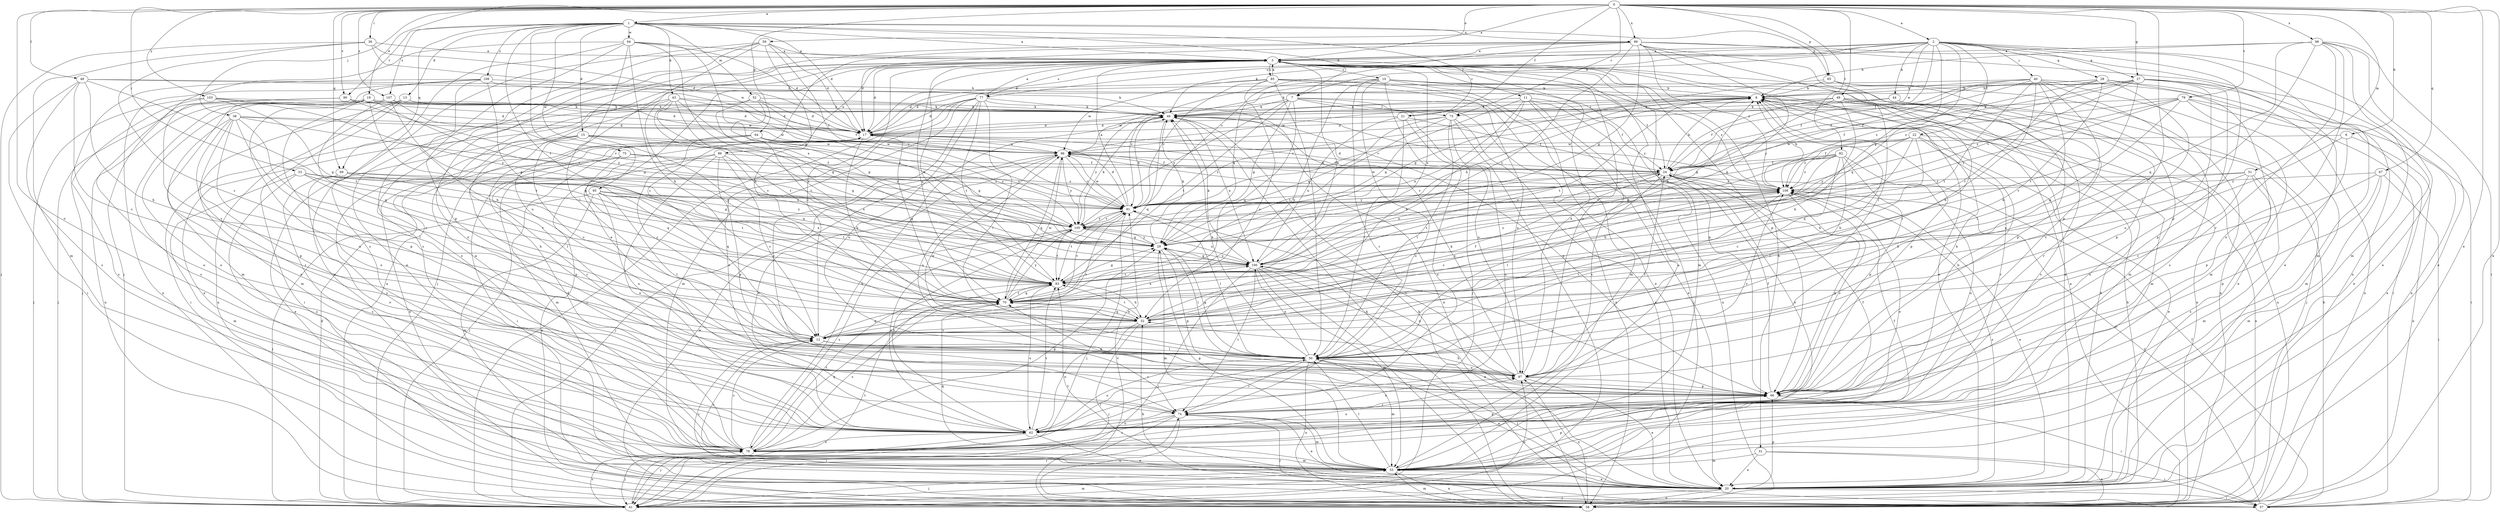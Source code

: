 strict digraph  {
0;
1;
2;
3;
6;
7;
8;
10;
11;
12;
13;
15;
17;
19;
20;
21;
22;
24;
27;
28;
29;
31;
32;
33;
36;
37;
38;
40;
41;
43;
44;
46;
48;
49;
50;
51;
52;
53;
58;
59;
62;
64;
65;
66;
67;
69;
70;
73;
74;
75;
77;
78;
79;
82;
83;
85;
86;
87;
90;
91;
94;
95;
96;
98;
99;
100;
103;
105;
107;
108;
109;
0 -> 1  [label=a];
0 -> 2  [label=a];
0 -> 3  [label=a];
0 -> 6  [label=b];
0 -> 19  [label=e];
0 -> 20  [label=e];
0 -> 21  [label=f];
0 -> 27  [label=g];
0 -> 33  [label=i];
0 -> 36  [label=i];
0 -> 38  [label=j];
0 -> 48  [label=l];
0 -> 49  [label=l];
0 -> 50  [label=l];
0 -> 51  [label=m];
0 -> 58  [label=n];
0 -> 59  [label=o];
0 -> 62  [label=o];
0 -> 64  [label=p];
0 -> 65  [label=p];
0 -> 67  [label=q];
0 -> 69  [label=q];
0 -> 73  [label=r];
0 -> 79  [label=t];
0 -> 82  [label=t];
0 -> 90  [label=v];
0 -> 98  [label=x];
0 -> 99  [label=x];
0 -> 103  [label=y];
0 -> 107  [label=z];
1 -> 3  [label=a];
1 -> 7  [label=b];
1 -> 13  [label=d];
1 -> 15  [label=d];
1 -> 17  [label=d];
1 -> 21  [label=f];
1 -> 43  [label=k];
1 -> 52  [label=m];
1 -> 65  [label=p];
1 -> 69  [label=q];
1 -> 75  [label=s];
1 -> 83  [label=t];
1 -> 90  [label=v];
1 -> 94  [label=w];
1 -> 95  [label=w];
1 -> 99  [label=x];
1 -> 107  [label=z];
1 -> 108  [label=z];
2 -> 3  [label=a];
2 -> 7  [label=b];
2 -> 17  [label=d];
2 -> 20  [label=e];
2 -> 22  [label=f];
2 -> 24  [label=f];
2 -> 27  [label=g];
2 -> 28  [label=g];
2 -> 29  [label=g];
2 -> 40  [label=j];
2 -> 44  [label=k];
2 -> 46  [label=k];
2 -> 53  [label=m];
2 -> 66  [label=p];
2 -> 70  [label=q];
2 -> 77  [label=s];
2 -> 96  [label=w];
3 -> 10  [label=c];
3 -> 11  [label=c];
3 -> 12  [label=c];
3 -> 17  [label=d];
3 -> 20  [label=e];
3 -> 31  [label=h];
3 -> 41  [label=j];
3 -> 53  [label=m];
3 -> 66  [label=p];
3 -> 70  [label=q];
3 -> 77  [label=s];
3 -> 78  [label=s];
3 -> 85  [label=u];
3 -> 86  [label=u];
3 -> 87  [label=u];
3 -> 100  [label=x];
6 -> 12  [label=c];
6 -> 58  [label=n];
6 -> 66  [label=p];
6 -> 96  [label=w];
7 -> 20  [label=e];
7 -> 29  [label=g];
7 -> 46  [label=k];
7 -> 58  [label=n];
7 -> 70  [label=q];
7 -> 73  [label=r];
7 -> 83  [label=t];
7 -> 87  [label=u];
7 -> 96  [label=w];
7 -> 105  [label=y];
8 -> 46  [label=k];
8 -> 58  [label=n];
8 -> 66  [label=p];
8 -> 73  [label=r];
8 -> 83  [label=t];
8 -> 91  [label=v];
10 -> 8  [label=b];
10 -> 20  [label=e];
10 -> 24  [label=f];
10 -> 29  [label=g];
10 -> 32  [label=h];
10 -> 41  [label=j];
10 -> 62  [label=o];
10 -> 66  [label=p];
10 -> 74  [label=r];
10 -> 91  [label=v];
10 -> 109  [label=z];
11 -> 24  [label=f];
11 -> 29  [label=g];
11 -> 32  [label=h];
11 -> 41  [label=j];
11 -> 46  [label=k];
11 -> 58  [label=n];
11 -> 78  [label=s];
11 -> 100  [label=x];
12 -> 50  [label=l];
12 -> 70  [label=q];
12 -> 74  [label=r];
12 -> 91  [label=v];
13 -> 37  [label=i];
13 -> 46  [label=k];
13 -> 53  [label=m];
13 -> 58  [label=n];
13 -> 96  [label=w];
15 -> 12  [label=c];
15 -> 20  [label=e];
15 -> 29  [label=g];
15 -> 50  [label=l];
15 -> 70  [label=q];
15 -> 78  [label=s];
15 -> 96  [label=w];
15 -> 105  [label=y];
17 -> 8  [label=b];
17 -> 32  [label=h];
17 -> 37  [label=i];
17 -> 53  [label=m];
17 -> 70  [label=q];
17 -> 96  [label=w];
19 -> 17  [label=d];
19 -> 29  [label=g];
19 -> 41  [label=j];
19 -> 46  [label=k];
19 -> 58  [label=n];
19 -> 62  [label=o];
19 -> 66  [label=p];
19 -> 78  [label=s];
19 -> 83  [label=t];
20 -> 3  [label=a];
20 -> 8  [label=b];
20 -> 12  [label=c];
20 -> 37  [label=i];
20 -> 41  [label=j];
20 -> 50  [label=l];
20 -> 58  [label=n];
20 -> 66  [label=p];
20 -> 83  [label=t];
20 -> 109  [label=z];
21 -> 17  [label=d];
21 -> 24  [label=f];
21 -> 50  [label=l];
21 -> 62  [label=o];
21 -> 100  [label=x];
22 -> 20  [label=e];
22 -> 24  [label=f];
22 -> 32  [label=h];
22 -> 58  [label=n];
22 -> 70  [label=q];
22 -> 74  [label=r];
22 -> 96  [label=w];
22 -> 105  [label=y];
22 -> 109  [label=z];
24 -> 8  [label=b];
24 -> 17  [label=d];
24 -> 50  [label=l];
24 -> 62  [label=o];
24 -> 83  [label=t];
24 -> 91  [label=v];
24 -> 96  [label=w];
24 -> 100  [label=x];
24 -> 105  [label=y];
24 -> 109  [label=z];
27 -> 8  [label=b];
27 -> 20  [label=e];
27 -> 24  [label=f];
27 -> 46  [label=k];
27 -> 58  [label=n];
27 -> 66  [label=p];
27 -> 83  [label=t];
27 -> 87  [label=u];
27 -> 91  [label=v];
27 -> 109  [label=z];
28 -> 8  [label=b];
28 -> 24  [label=f];
28 -> 32  [label=h];
28 -> 53  [label=m];
28 -> 58  [label=n];
28 -> 66  [label=p];
28 -> 83  [label=t];
28 -> 109  [label=z];
29 -> 8  [label=b];
29 -> 46  [label=k];
29 -> 50  [label=l];
29 -> 53  [label=m];
29 -> 66  [label=p];
29 -> 100  [label=x];
29 -> 105  [label=y];
31 -> 20  [label=e];
31 -> 37  [label=i];
31 -> 53  [label=m];
31 -> 58  [label=n];
32 -> 12  [label=c];
32 -> 24  [label=f];
32 -> 41  [label=j];
32 -> 62  [label=o];
32 -> 70  [label=q];
32 -> 83  [label=t];
32 -> 109  [label=z];
33 -> 32  [label=h];
33 -> 53  [label=m];
33 -> 78  [label=s];
33 -> 83  [label=t];
33 -> 91  [label=v];
33 -> 105  [label=y];
33 -> 109  [label=z];
36 -> 3  [label=a];
36 -> 12  [label=c];
36 -> 17  [label=d];
36 -> 41  [label=j];
36 -> 53  [label=m];
36 -> 96  [label=w];
37 -> 8  [label=b];
37 -> 24  [label=f];
37 -> 32  [label=h];
37 -> 46  [label=k];
37 -> 74  [label=r];
37 -> 96  [label=w];
37 -> 109  [label=z];
38 -> 12  [label=c];
38 -> 17  [label=d];
38 -> 50  [label=l];
38 -> 62  [label=o];
38 -> 66  [label=p];
38 -> 74  [label=r];
38 -> 87  [label=u];
38 -> 91  [label=v];
38 -> 96  [label=w];
40 -> 8  [label=b];
40 -> 17  [label=d];
40 -> 20  [label=e];
40 -> 24  [label=f];
40 -> 32  [label=h];
40 -> 37  [label=i];
40 -> 50  [label=l];
40 -> 78  [label=s];
40 -> 83  [label=t];
40 -> 87  [label=u];
40 -> 105  [label=y];
41 -> 3  [label=a];
41 -> 8  [label=b];
41 -> 17  [label=d];
41 -> 53  [label=m];
41 -> 74  [label=r];
41 -> 78  [label=s];
41 -> 83  [label=t];
41 -> 87  [label=u];
43 -> 17  [label=d];
43 -> 29  [label=g];
43 -> 37  [label=i];
43 -> 46  [label=k];
43 -> 70  [label=q];
43 -> 83  [label=t];
43 -> 100  [label=x];
43 -> 105  [label=y];
44 -> 41  [label=j];
44 -> 46  [label=k];
44 -> 74  [label=r];
44 -> 96  [label=w];
46 -> 17  [label=d];
46 -> 66  [label=p];
46 -> 70  [label=q];
46 -> 100  [label=x];
46 -> 105  [label=y];
46 -> 109  [label=z];
48 -> 8  [label=b];
48 -> 12  [label=c];
48 -> 32  [label=h];
48 -> 37  [label=i];
48 -> 46  [label=k];
48 -> 78  [label=s];
48 -> 83  [label=t];
49 -> 12  [label=c];
49 -> 24  [label=f];
49 -> 29  [label=g];
49 -> 32  [label=h];
49 -> 46  [label=k];
49 -> 53  [label=m];
49 -> 58  [label=n];
49 -> 78  [label=s];
49 -> 91  [label=v];
50 -> 8  [label=b];
50 -> 20  [label=e];
50 -> 29  [label=g];
50 -> 46  [label=k];
50 -> 53  [label=m];
50 -> 58  [label=n];
50 -> 62  [label=o];
50 -> 74  [label=r];
50 -> 87  [label=u];
50 -> 96  [label=w];
50 -> 100  [label=x];
51 -> 32  [label=h];
51 -> 53  [label=m];
51 -> 78  [label=s];
51 -> 87  [label=u];
51 -> 91  [label=v];
51 -> 109  [label=z];
52 -> 17  [label=d];
52 -> 20  [label=e];
52 -> 24  [label=f];
52 -> 29  [label=g];
52 -> 46  [label=k];
52 -> 83  [label=t];
53 -> 3  [label=a];
53 -> 12  [label=c];
53 -> 20  [label=e];
53 -> 24  [label=f];
53 -> 29  [label=g];
53 -> 41  [label=j];
53 -> 50  [label=l];
53 -> 58  [label=n];
53 -> 66  [label=p];
53 -> 70  [label=q];
58 -> 3  [label=a];
58 -> 46  [label=k];
58 -> 53  [label=m];
58 -> 87  [label=u];
58 -> 91  [label=v];
59 -> 3  [label=a];
59 -> 17  [label=d];
59 -> 20  [label=e];
59 -> 32  [label=h];
59 -> 58  [label=n];
59 -> 78  [label=s];
59 -> 87  [label=u];
59 -> 91  [label=v];
62 -> 8  [label=b];
62 -> 20  [label=e];
62 -> 24  [label=f];
62 -> 41  [label=j];
62 -> 66  [label=p];
62 -> 78  [label=s];
62 -> 83  [label=t];
62 -> 105  [label=y];
64 -> 12  [label=c];
64 -> 20  [label=e];
64 -> 29  [label=g];
64 -> 74  [label=r];
64 -> 96  [label=w];
64 -> 105  [label=y];
65 -> 8  [label=b];
65 -> 29  [label=g];
65 -> 53  [label=m];
65 -> 58  [label=n];
65 -> 66  [label=p];
66 -> 8  [label=b];
66 -> 24  [label=f];
66 -> 32  [label=h];
66 -> 37  [label=i];
66 -> 70  [label=q];
66 -> 74  [label=r];
66 -> 109  [label=z];
67 -> 12  [label=c];
67 -> 37  [label=i];
67 -> 53  [label=m];
67 -> 66  [label=p];
67 -> 109  [label=z];
69 -> 29  [label=g];
69 -> 62  [label=o];
69 -> 78  [label=s];
69 -> 83  [label=t];
69 -> 109  [label=z];
70 -> 32  [label=h];
70 -> 78  [label=s];
70 -> 83  [label=t];
70 -> 91  [label=v];
70 -> 96  [label=w];
70 -> 100  [label=x];
70 -> 105  [label=y];
73 -> 17  [label=d];
73 -> 20  [label=e];
73 -> 29  [label=g];
73 -> 41  [label=j];
73 -> 50  [label=l];
73 -> 62  [label=o];
73 -> 83  [label=t];
74 -> 3  [label=a];
74 -> 20  [label=e];
74 -> 41  [label=j];
74 -> 53  [label=m];
74 -> 58  [label=n];
74 -> 62  [label=o];
74 -> 78  [label=s];
74 -> 87  [label=u];
75 -> 24  [label=f];
75 -> 66  [label=p];
75 -> 70  [label=q];
75 -> 91  [label=v];
77 -> 3  [label=a];
77 -> 17  [label=d];
77 -> 41  [label=j];
77 -> 46  [label=k];
77 -> 50  [label=l];
77 -> 53  [label=m];
77 -> 58  [label=n];
77 -> 62  [label=o];
77 -> 74  [label=r];
77 -> 83  [label=t];
77 -> 87  [label=u];
78 -> 3  [label=a];
78 -> 12  [label=c];
78 -> 17  [label=d];
78 -> 29  [label=g];
78 -> 41  [label=j];
78 -> 46  [label=k];
78 -> 50  [label=l];
78 -> 53  [label=m];
78 -> 70  [label=q];
78 -> 83  [label=t];
78 -> 87  [label=u];
79 -> 20  [label=e];
79 -> 24  [label=f];
79 -> 37  [label=i];
79 -> 46  [label=k];
79 -> 53  [label=m];
79 -> 70  [label=q];
79 -> 105  [label=y];
79 -> 109  [label=z];
82 -> 12  [label=c];
82 -> 24  [label=f];
82 -> 29  [label=g];
82 -> 32  [label=h];
82 -> 50  [label=l];
82 -> 62  [label=o];
82 -> 66  [label=p];
82 -> 91  [label=v];
82 -> 109  [label=z];
83 -> 3  [label=a];
83 -> 29  [label=g];
83 -> 32  [label=h];
83 -> 62  [label=o];
83 -> 70  [label=q];
85 -> 3  [label=a];
85 -> 8  [label=b];
85 -> 12  [label=c];
85 -> 17  [label=d];
85 -> 50  [label=l];
85 -> 53  [label=m];
85 -> 87  [label=u];
85 -> 91  [label=v];
85 -> 96  [label=w];
86 -> 12  [label=c];
86 -> 24  [label=f];
86 -> 41  [label=j];
86 -> 58  [label=n];
86 -> 62  [label=o];
86 -> 66  [label=p];
86 -> 100  [label=x];
87 -> 3  [label=a];
87 -> 20  [label=e];
87 -> 24  [label=f];
87 -> 46  [label=k];
87 -> 66  [label=p];
87 -> 91  [label=v];
87 -> 100  [label=x];
87 -> 109  [label=z];
90 -> 12  [label=c];
90 -> 17  [label=d];
90 -> 46  [label=k];
90 -> 62  [label=o];
90 -> 105  [label=y];
91 -> 3  [label=a];
91 -> 17  [label=d];
91 -> 41  [label=j];
91 -> 46  [label=k];
91 -> 50  [label=l];
91 -> 83  [label=t];
91 -> 96  [label=w];
91 -> 105  [label=y];
91 -> 109  [label=z];
94 -> 3  [label=a];
94 -> 17  [label=d];
94 -> 29  [label=g];
94 -> 32  [label=h];
94 -> 41  [label=j];
94 -> 50  [label=l];
94 -> 66  [label=p];
94 -> 78  [label=s];
94 -> 100  [label=x];
95 -> 41  [label=j];
95 -> 50  [label=l];
95 -> 53  [label=m];
95 -> 70  [label=q];
95 -> 83  [label=t];
95 -> 87  [label=u];
95 -> 91  [label=v];
95 -> 100  [label=x];
95 -> 105  [label=y];
96 -> 24  [label=f];
96 -> 41  [label=j];
96 -> 62  [label=o];
96 -> 70  [label=q];
96 -> 87  [label=u];
96 -> 91  [label=v];
96 -> 105  [label=y];
96 -> 109  [label=z];
98 -> 3  [label=a];
98 -> 8  [label=b];
98 -> 20  [label=e];
98 -> 37  [label=i];
98 -> 50  [label=l];
98 -> 53  [label=m];
98 -> 62  [label=o];
98 -> 70  [label=q];
98 -> 74  [label=r];
99 -> 3  [label=a];
99 -> 12  [label=c];
99 -> 17  [label=d];
99 -> 20  [label=e];
99 -> 29  [label=g];
99 -> 50  [label=l];
99 -> 58  [label=n];
99 -> 62  [label=o];
99 -> 66  [label=p];
99 -> 70  [label=q];
99 -> 83  [label=t];
99 -> 91  [label=v];
99 -> 109  [label=z];
100 -> 3  [label=a];
100 -> 8  [label=b];
100 -> 20  [label=e];
100 -> 29  [label=g];
100 -> 41  [label=j];
100 -> 46  [label=k];
100 -> 53  [label=m];
100 -> 58  [label=n];
100 -> 66  [label=p];
100 -> 74  [label=r];
100 -> 83  [label=t];
100 -> 109  [label=z];
103 -> 17  [label=d];
103 -> 29  [label=g];
103 -> 41  [label=j];
103 -> 46  [label=k];
103 -> 78  [label=s];
103 -> 105  [label=y];
105 -> 29  [label=g];
105 -> 46  [label=k];
105 -> 62  [label=o];
105 -> 78  [label=s];
105 -> 83  [label=t];
105 -> 91  [label=v];
105 -> 100  [label=x];
107 -> 29  [label=g];
107 -> 46  [label=k];
107 -> 62  [label=o];
107 -> 70  [label=q];
107 -> 91  [label=v];
108 -> 8  [label=b];
108 -> 32  [label=h];
108 -> 41  [label=j];
108 -> 53  [label=m];
108 -> 58  [label=n];
108 -> 70  [label=q];
108 -> 91  [label=v];
109 -> 8  [label=b];
109 -> 12  [label=c];
109 -> 17  [label=d];
109 -> 20  [label=e];
109 -> 50  [label=l];
109 -> 62  [label=o];
109 -> 66  [label=p];
109 -> 91  [label=v];
109 -> 96  [label=w];
}
